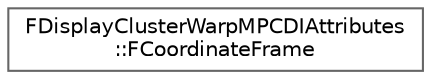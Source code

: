 digraph "Graphical Class Hierarchy"
{
 // INTERACTIVE_SVG=YES
 // LATEX_PDF_SIZE
  bgcolor="transparent";
  edge [fontname=Helvetica,fontsize=10,labelfontname=Helvetica,labelfontsize=10];
  node [fontname=Helvetica,fontsize=10,shape=box,height=0.2,width=0.4];
  rankdir="LR";
  Node0 [id="Node000000",label="FDisplayClusterWarpMPCDIAttributes\l::FCoordinateFrame",height=0.2,width=0.4,color="grey40", fillcolor="white", style="filled",URL="$d5/d8d/structFDisplayClusterWarpMPCDIAttributes_1_1FCoordinateFrame.html",tooltip=" "];
}
